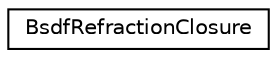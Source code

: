 digraph G
{
  edge [fontname="Helvetica",fontsize="10",labelfontname="Helvetica",labelfontsize="10"];
  node [fontname="Helvetica",fontsize="10",shape=record];
  rankdir=LR;
  Node1 [label="BsdfRefractionClosure",height=0.2,width=0.4,color="black", fillcolor="white", style="filled",URL="$df/dad/structBsdfRefractionClosure.html"];
}

